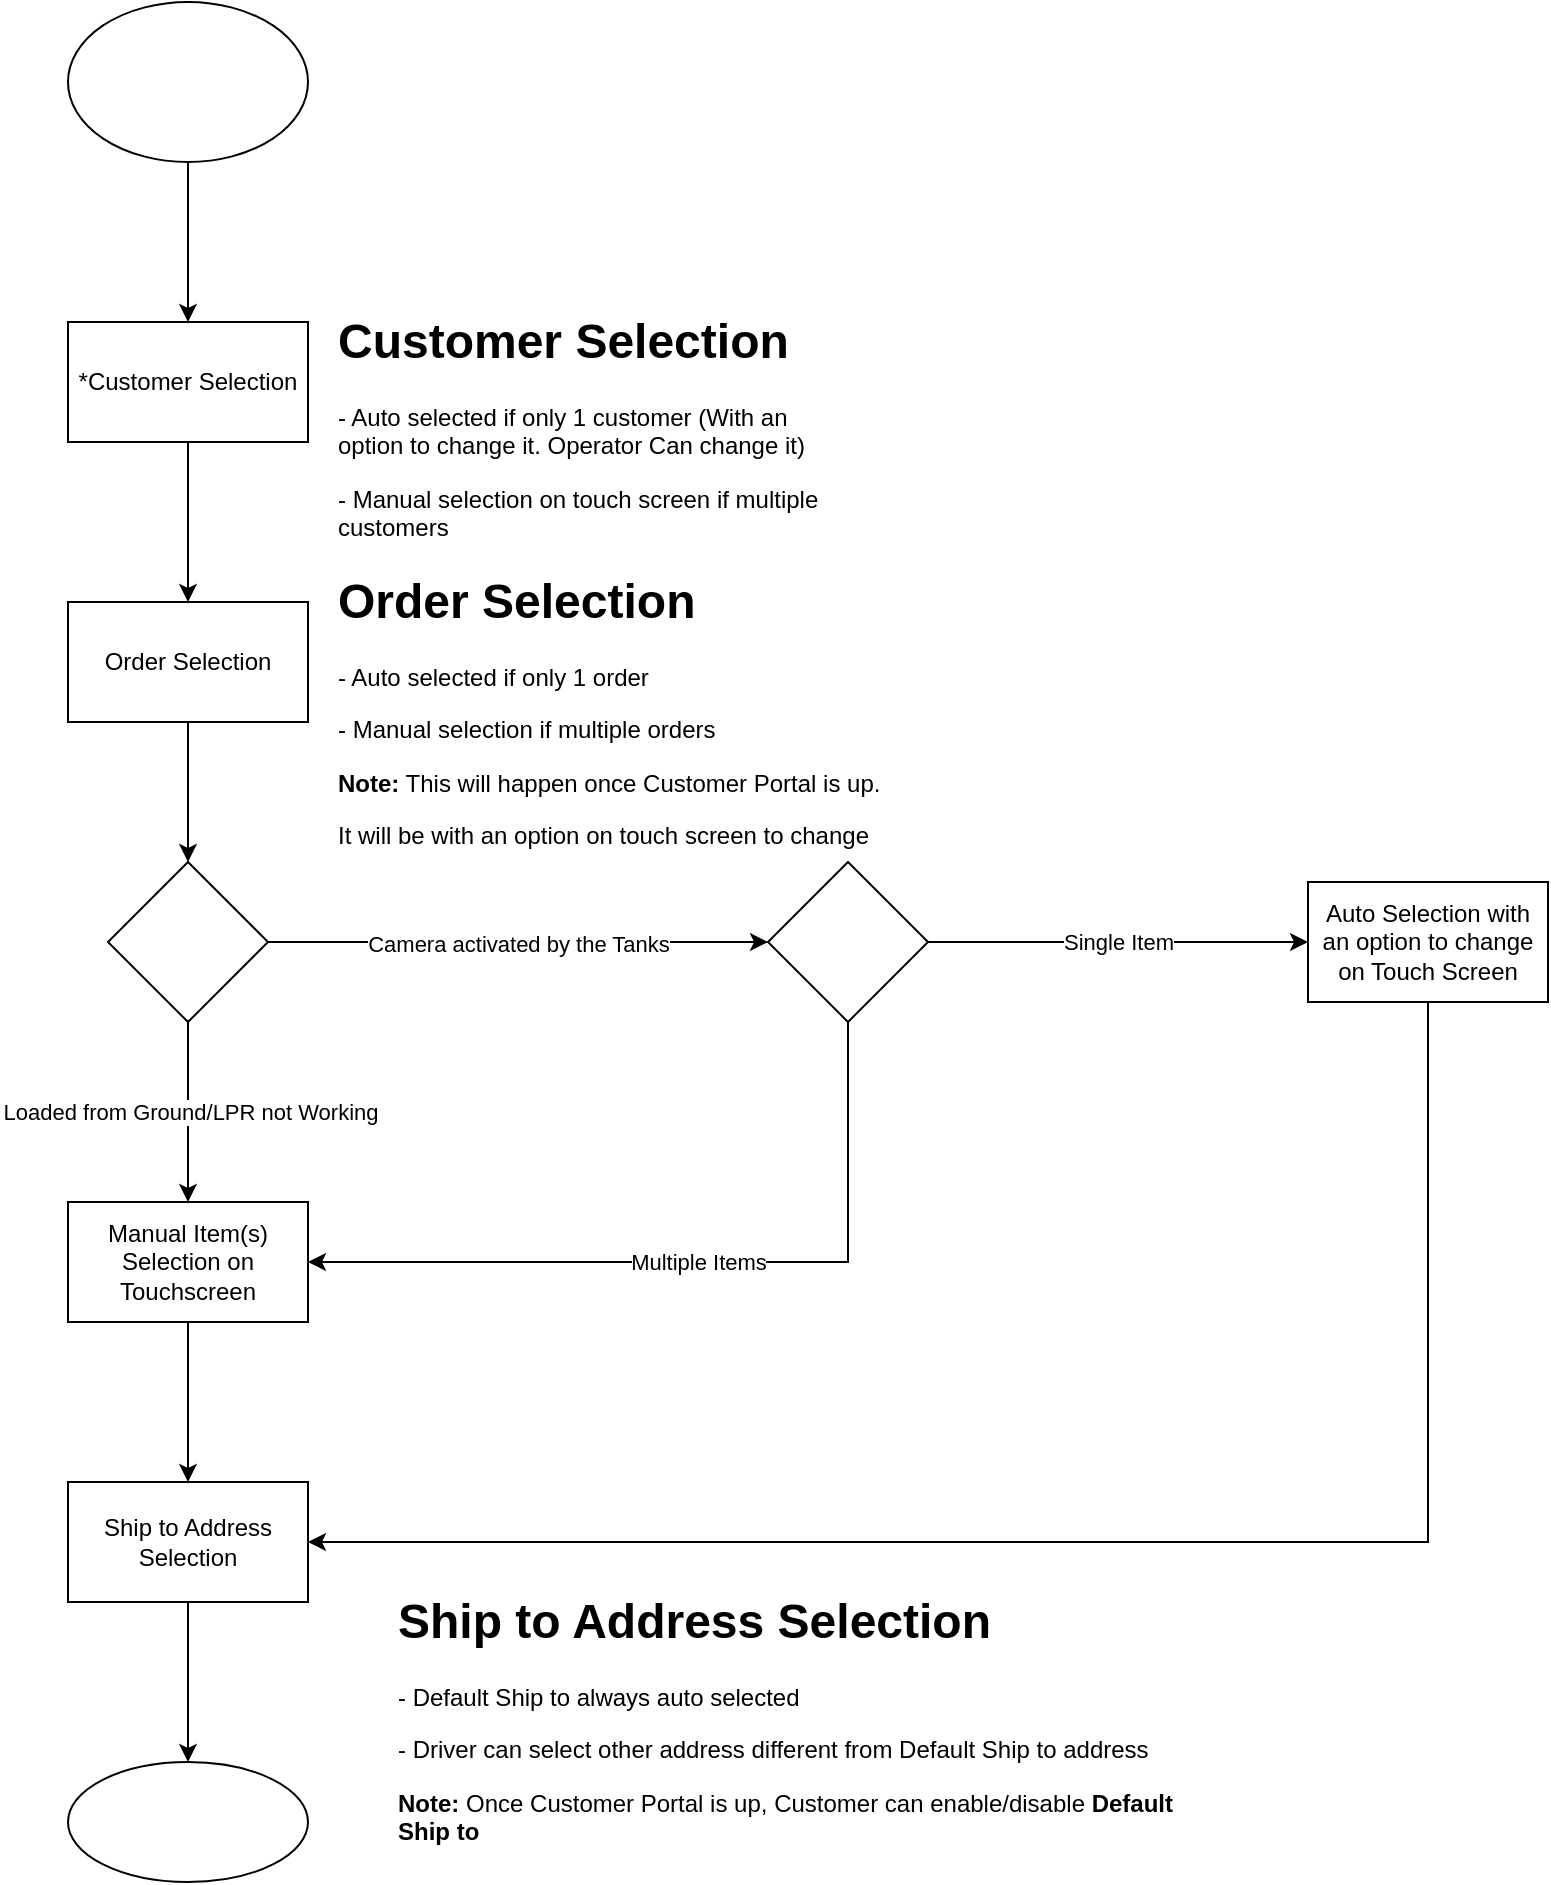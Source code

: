 <mxfile version="19.0.3" type="device"><diagram id="SLbV8b9AP44IZAeClA5-" name="Page-1"><mxGraphModel dx="1422" dy="738" grid="1" gridSize="10" guides="1" tooltips="1" connect="1" arrows="1" fold="1" page="1" pageScale="1" pageWidth="1654" pageHeight="2336" math="0" shadow="0"><root><mxCell id="0"/><mxCell id="1" parent="0"/><mxCell id="ir_Bzh7lsjJDvMzeKTKG-1" value="" style="edgeStyle=orthogonalEdgeStyle;rounded=0;orthogonalLoop=1;jettySize=auto;html=1;" parent="1" source="ir_Bzh7lsjJDvMzeKTKG-2" target="ir_Bzh7lsjJDvMzeKTKG-4" edge="1"><mxGeometry relative="1" as="geometry"/></mxCell><mxCell id="ir_Bzh7lsjJDvMzeKTKG-2" value="*Customer Selection" style="whiteSpace=wrap;html=1;" parent="1" vertex="1"><mxGeometry x="330" y="410" width="120" height="60" as="geometry"/></mxCell><mxCell id="DgYXeDbbzxN2iQdHtzZD-2" value="" style="edgeStyle=orthogonalEdgeStyle;rounded=0;orthogonalLoop=1;jettySize=auto;html=1;" parent="1" source="ir_Bzh7lsjJDvMzeKTKG-4" target="DgYXeDbbzxN2iQdHtzZD-1" edge="1"><mxGeometry relative="1" as="geometry"/></mxCell><mxCell id="ir_Bzh7lsjJDvMzeKTKG-4" value="Order Selection" style="whiteSpace=wrap;html=1;" parent="1" vertex="1"><mxGeometry x="330" y="550" width="120" height="60" as="geometry"/></mxCell><mxCell id="ir_Bzh7lsjJDvMzeKTKG-5" value="&lt;h1&gt;Customer Selection&lt;/h1&gt;&lt;p&gt;- Auto selected if only 1 customer (With an option to change it. Operator Can change it)&lt;/p&gt;&lt;p&gt;- Manual selection on touch screen if multiple customers&lt;/p&gt;" style="text;html=1;strokeColor=none;fillColor=none;spacing=5;spacingTop=-20;whiteSpace=wrap;overflow=hidden;rounded=0;" parent="1" vertex="1"><mxGeometry x="460" y="400" width="250" height="120" as="geometry"/></mxCell><mxCell id="ir_Bzh7lsjJDvMzeKTKG-6" value="&lt;h1&gt;Order Selection&lt;/h1&gt;&lt;p&gt;- Auto selected if only 1 order&lt;/p&gt;&lt;p&gt;- Manual selection if multiple orders&lt;/p&gt;&lt;p&gt;&lt;b&gt;Note:&lt;/b&gt; This will happen once Customer Portal is up.&amp;nbsp;&lt;/p&gt;&lt;p&gt;It will be with an option on touch screen to change&lt;/p&gt;" style="text;html=1;strokeColor=none;fillColor=none;spacing=5;spacingTop=-20;whiteSpace=wrap;overflow=hidden;rounded=0;" parent="1" vertex="1"><mxGeometry x="460" y="530" width="290" height="150" as="geometry"/></mxCell><mxCell id="ir_Bzh7lsjJDvMzeKTKG-7" value="" style="edgeStyle=orthogonalEdgeStyle;rounded=0;orthogonalLoop=1;jettySize=auto;html=1;" parent="1" source="ir_Bzh7lsjJDvMzeKTKG-8" target="ir_Bzh7lsjJDvMzeKTKG-9" edge="1"><mxGeometry relative="1" as="geometry"/></mxCell><mxCell id="ir_Bzh7lsjJDvMzeKTKG-8" value="Manual Item(s) Selection on Touchscreen" style="whiteSpace=wrap;html=1;" parent="1" vertex="1"><mxGeometry x="330" y="850" width="120" height="60" as="geometry"/></mxCell><mxCell id="ir_Bzh7lsjJDvMzeKTKG-14" value="" style="edgeStyle=orthogonalEdgeStyle;rounded=0;orthogonalLoop=1;jettySize=auto;html=1;" parent="1" source="ir_Bzh7lsjJDvMzeKTKG-9" target="ir_Bzh7lsjJDvMzeKTKG-13" edge="1"><mxGeometry relative="1" as="geometry"/></mxCell><mxCell id="ir_Bzh7lsjJDvMzeKTKG-9" value="Ship to Address Selection" style="whiteSpace=wrap;html=1;" parent="1" vertex="1"><mxGeometry x="330" y="990" width="120" height="60" as="geometry"/></mxCell><mxCell id="ir_Bzh7lsjJDvMzeKTKG-10" value="&lt;h1&gt;Ship to Address Selection&lt;/h1&gt;&lt;p&gt;- Default Ship to always auto selected&lt;/p&gt;&lt;p&gt;- Driver can select other address different from Default Ship to address&lt;/p&gt;&lt;p&gt;&lt;b&gt;Note:&lt;/b&gt; Once Customer Portal is up, Customer can enable/disable &lt;b&gt;Default Ship to&lt;/b&gt;&lt;/p&gt;&lt;p&gt;&lt;br&gt;&lt;/p&gt;&lt;p&gt;&lt;br&gt;&lt;/p&gt;" style="text;html=1;strokeColor=none;fillColor=none;spacing=5;spacingTop=-20;whiteSpace=wrap;overflow=hidden;rounded=0;" parent="1" vertex="1"><mxGeometry x="490" y="1040" width="400" height="140" as="geometry"/></mxCell><mxCell id="ir_Bzh7lsjJDvMzeKTKG-12" value="" style="edgeStyle=orthogonalEdgeStyle;rounded=0;orthogonalLoop=1;jettySize=auto;html=1;" parent="1" source="ir_Bzh7lsjJDvMzeKTKG-11" target="ir_Bzh7lsjJDvMzeKTKG-2" edge="1"><mxGeometry relative="1" as="geometry"/></mxCell><mxCell id="ir_Bzh7lsjJDvMzeKTKG-11" value="" style="ellipse;whiteSpace=wrap;html=1;" parent="1" vertex="1"><mxGeometry x="330" y="250" width="120" height="80" as="geometry"/></mxCell><mxCell id="ir_Bzh7lsjJDvMzeKTKG-13" value="" style="ellipse;whiteSpace=wrap;html=1;" parent="1" vertex="1"><mxGeometry x="330" y="1130" width="120" height="60" as="geometry"/></mxCell><mxCell id="DgYXeDbbzxN2iQdHtzZD-4" value="Camera activated by the Tanks" style="edgeStyle=orthogonalEdgeStyle;rounded=0;orthogonalLoop=1;jettySize=auto;html=1;" parent="1" source="DgYXeDbbzxN2iQdHtzZD-1" edge="1"><mxGeometry relative="1" as="geometry"><mxPoint x="680" y="720" as="targetPoint"/></mxGeometry></mxCell><mxCell id="DgYXeDbbzxN2iQdHtzZD-7" value="Loaded from Ground/LPR not Working" style="edgeStyle=orthogonalEdgeStyle;rounded=0;orthogonalLoop=1;jettySize=auto;html=1;" parent="1" source="DgYXeDbbzxN2iQdHtzZD-1" edge="1"><mxGeometry relative="1" as="geometry"><mxPoint x="390" y="850" as="targetPoint"/></mxGeometry></mxCell><mxCell id="DgYXeDbbzxN2iQdHtzZD-1" value="" style="rhombus;whiteSpace=wrap;html=1;" parent="1" vertex="1"><mxGeometry x="350" y="680" width="80" height="80" as="geometry"/></mxCell><mxCell id="qLkYC9kPpq4Zs6LWIV4p-4" value="Single Item" style="edgeStyle=orthogonalEdgeStyle;rounded=0;orthogonalLoop=1;jettySize=auto;html=1;" edge="1" parent="1" source="qLkYC9kPpq4Zs6LWIV4p-2" target="qLkYC9kPpq4Zs6LWIV4p-3"><mxGeometry relative="1" as="geometry"><Array as="points"><mxPoint x="860" y="720"/><mxPoint x="860" y="720"/></Array></mxGeometry></mxCell><mxCell id="qLkYC9kPpq4Zs6LWIV4p-7" value="Multiple Items" style="edgeStyle=orthogonalEdgeStyle;rounded=0;orthogonalLoop=1;jettySize=auto;html=1;entryX=1;entryY=0.5;entryDx=0;entryDy=0;" edge="1" parent="1" source="qLkYC9kPpq4Zs6LWIV4p-2" target="ir_Bzh7lsjJDvMzeKTKG-8"><mxGeometry relative="1" as="geometry"><mxPoint x="720" y="850" as="targetPoint"/><Array as="points"><mxPoint x="720" y="880"/></Array></mxGeometry></mxCell><mxCell id="qLkYC9kPpq4Zs6LWIV4p-2" value="" style="rhombus;whiteSpace=wrap;html=1;" vertex="1" parent="1"><mxGeometry x="680" y="680" width="80" height="80" as="geometry"/></mxCell><mxCell id="qLkYC9kPpq4Zs6LWIV4p-3" value="Auto Selection with an option to change on Touch Screen" style="whiteSpace=wrap;html=1;" vertex="1" parent="1"><mxGeometry x="950" y="690" width="120" height="60" as="geometry"/></mxCell><mxCell id="qLkYC9kPpq4Zs6LWIV4p-5" value="" style="endArrow=classic;html=1;rounded=0;exitX=0.5;exitY=1;exitDx=0;exitDy=0;entryX=1;entryY=0.5;entryDx=0;entryDy=0;" edge="1" parent="1" source="qLkYC9kPpq4Zs6LWIV4p-3" target="ir_Bzh7lsjJDvMzeKTKG-9"><mxGeometry width="50" height="50" relative="1" as="geometry"><mxPoint x="810" y="950" as="sourcePoint"/><mxPoint x="860" y="900" as="targetPoint"/><Array as="points"><mxPoint x="1010" y="1020"/></Array></mxGeometry></mxCell></root></mxGraphModel></diagram></mxfile>